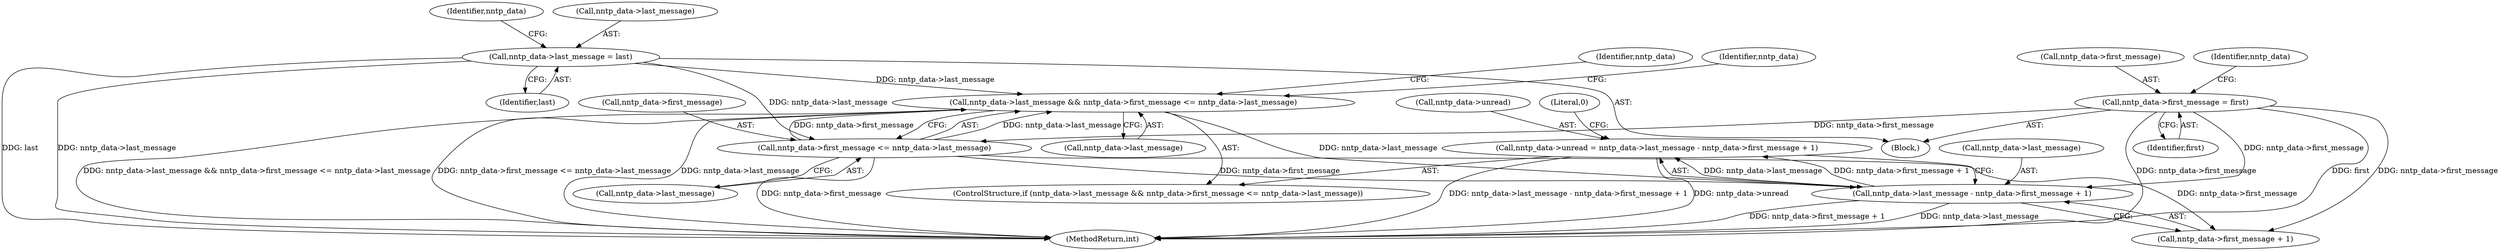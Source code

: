 digraph "0_neomutt_6296f7153f0c9d5e5cd3aaf08f9731e56621bdd3@API" {
"1000204" [label="(Call,nntp_data->unread = nntp_data->last_message - nntp_data->first_message + 1)"];
"1000208" [label="(Call,nntp_data->last_message - nntp_data->first_message + 1)"];
"1000193" [label="(Call,nntp_data->last_message && nntp_data->first_message <= nntp_data->last_message)"];
"1000197" [label="(Call,nntp_data->first_message <= nntp_data->last_message)"];
"1000154" [label="(Call,nntp_data->first_message = first)"];
"1000159" [label="(Call,nntp_data->last_message = last)"];
"1000206" [label="(Identifier,nntp_data)"];
"1000220" [label="(Identifier,nntp_data)"];
"1000204" [label="(Call,nntp_data->unread = nntp_data->last_message - nntp_data->first_message + 1)"];
"1000163" [label="(Identifier,last)"];
"1000197" [label="(Call,nntp_data->first_message <= nntp_data->last_message)"];
"1000194" [label="(Call,nntp_data->last_message)"];
"1000166" [label="(Identifier,nntp_data)"];
"1000225" [label="(MethodReturn,int)"];
"1000212" [label="(Call,nntp_data->first_message + 1)"];
"1000205" [label="(Call,nntp_data->unread)"];
"1000193" [label="(Call,nntp_data->last_message && nntp_data->first_message <= nntp_data->last_message)"];
"1000208" [label="(Call,nntp_data->last_message - nntp_data->first_message + 1)"];
"1000159" [label="(Call,nntp_data->last_message = last)"];
"1000224" [label="(Literal,0)"];
"1000198" [label="(Call,nntp_data->first_message)"];
"1000161" [label="(Identifier,nntp_data)"];
"1000192" [label="(ControlStructure,if (nntp_data->last_message && nntp_data->first_message <= nntp_data->last_message))"];
"1000158" [label="(Identifier,first)"];
"1000201" [label="(Call,nntp_data->last_message)"];
"1000209" [label="(Call,nntp_data->last_message)"];
"1000155" [label="(Call,nntp_data->first_message)"];
"1000154" [label="(Call,nntp_data->first_message = first)"];
"1000103" [label="(Block,)"];
"1000160" [label="(Call,nntp_data->last_message)"];
"1000204" -> "1000192"  [label="AST: "];
"1000204" -> "1000208"  [label="CFG: "];
"1000205" -> "1000204"  [label="AST: "];
"1000208" -> "1000204"  [label="AST: "];
"1000224" -> "1000204"  [label="CFG: "];
"1000204" -> "1000225"  [label="DDG: nntp_data->unread"];
"1000204" -> "1000225"  [label="DDG: nntp_data->last_message - nntp_data->first_message + 1"];
"1000208" -> "1000204"  [label="DDG: nntp_data->last_message"];
"1000208" -> "1000204"  [label="DDG: nntp_data->first_message + 1"];
"1000208" -> "1000212"  [label="CFG: "];
"1000209" -> "1000208"  [label="AST: "];
"1000212" -> "1000208"  [label="AST: "];
"1000208" -> "1000225"  [label="DDG: nntp_data->last_message"];
"1000208" -> "1000225"  [label="DDG: nntp_data->first_message + 1"];
"1000193" -> "1000208"  [label="DDG: nntp_data->last_message"];
"1000154" -> "1000208"  [label="DDG: nntp_data->first_message"];
"1000197" -> "1000208"  [label="DDG: nntp_data->first_message"];
"1000193" -> "1000192"  [label="AST: "];
"1000193" -> "1000194"  [label="CFG: "];
"1000193" -> "1000197"  [label="CFG: "];
"1000194" -> "1000193"  [label="AST: "];
"1000197" -> "1000193"  [label="AST: "];
"1000206" -> "1000193"  [label="CFG: "];
"1000220" -> "1000193"  [label="CFG: "];
"1000193" -> "1000225"  [label="DDG: nntp_data->first_message <= nntp_data->last_message"];
"1000193" -> "1000225"  [label="DDG: nntp_data->last_message"];
"1000193" -> "1000225"  [label="DDG: nntp_data->last_message && nntp_data->first_message <= nntp_data->last_message"];
"1000197" -> "1000193"  [label="DDG: nntp_data->last_message"];
"1000197" -> "1000193"  [label="DDG: nntp_data->first_message"];
"1000159" -> "1000193"  [label="DDG: nntp_data->last_message"];
"1000197" -> "1000201"  [label="CFG: "];
"1000198" -> "1000197"  [label="AST: "];
"1000201" -> "1000197"  [label="AST: "];
"1000197" -> "1000225"  [label="DDG: nntp_data->first_message"];
"1000154" -> "1000197"  [label="DDG: nntp_data->first_message"];
"1000159" -> "1000197"  [label="DDG: nntp_data->last_message"];
"1000197" -> "1000212"  [label="DDG: nntp_data->first_message"];
"1000154" -> "1000103"  [label="AST: "];
"1000154" -> "1000158"  [label="CFG: "];
"1000155" -> "1000154"  [label="AST: "];
"1000158" -> "1000154"  [label="AST: "];
"1000161" -> "1000154"  [label="CFG: "];
"1000154" -> "1000225"  [label="DDG: nntp_data->first_message"];
"1000154" -> "1000225"  [label="DDG: first"];
"1000154" -> "1000212"  [label="DDG: nntp_data->first_message"];
"1000159" -> "1000103"  [label="AST: "];
"1000159" -> "1000163"  [label="CFG: "];
"1000160" -> "1000159"  [label="AST: "];
"1000163" -> "1000159"  [label="AST: "];
"1000166" -> "1000159"  [label="CFG: "];
"1000159" -> "1000225"  [label="DDG: nntp_data->last_message"];
"1000159" -> "1000225"  [label="DDG: last"];
}
